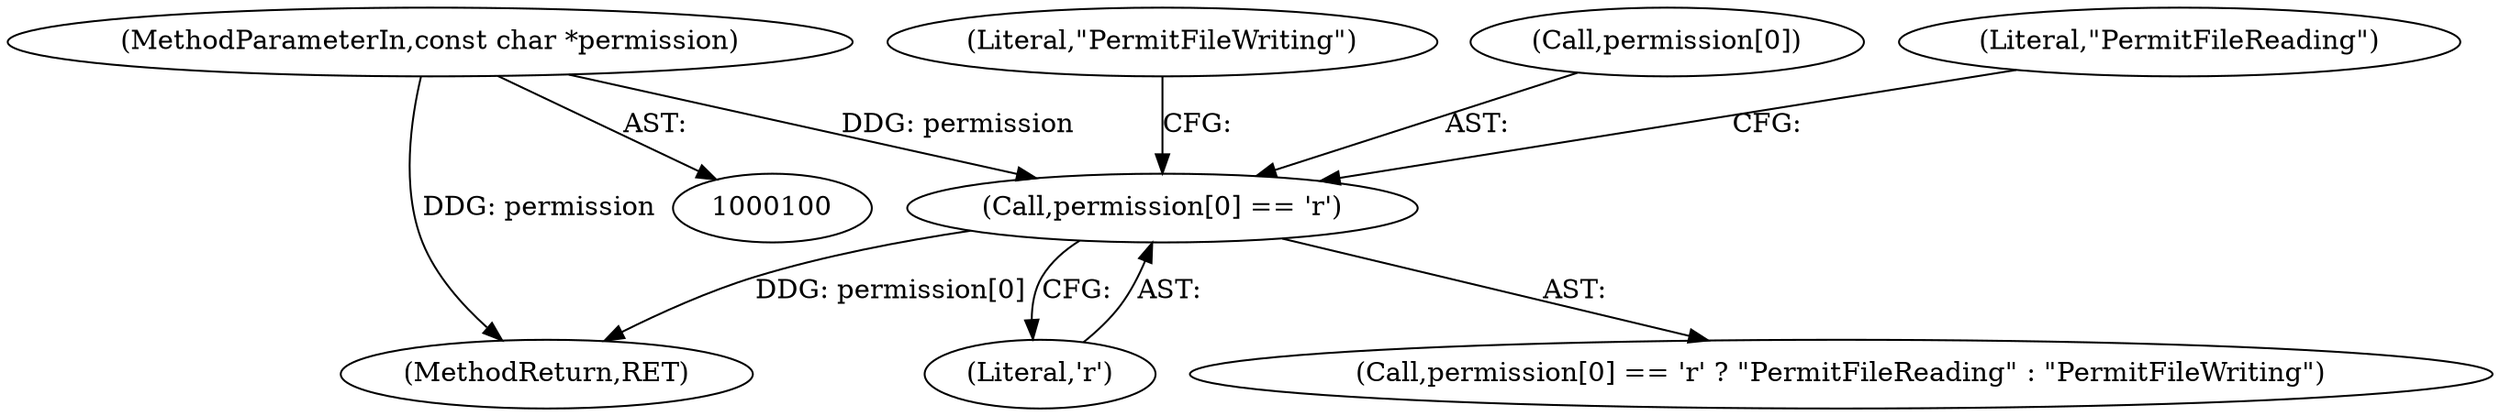 digraph "0_ghostscript_b60d50b7567369ad856cebe1efb6cd7dd2284219@array" {
"1000118" [label="(Call,permission[0] == 'r')"];
"1000104" [label="(MethodParameterIn,const char *permission)"];
"1000117" [label="(Call,permission[0] == 'r' ? \"PermitFileReading\" : \"PermitFileWriting\")"];
"1000124" [label="(Literal,\"PermitFileWriting\")"];
"1000169" [label="(MethodReturn,RET)"];
"1000104" [label="(MethodParameterIn,const char *permission)"];
"1000118" [label="(Call,permission[0] == 'r')"];
"1000119" [label="(Call,permission[0])"];
"1000122" [label="(Literal,'r')"];
"1000123" [label="(Literal,\"PermitFileReading\")"];
"1000118" -> "1000117"  [label="AST: "];
"1000118" -> "1000122"  [label="CFG: "];
"1000119" -> "1000118"  [label="AST: "];
"1000122" -> "1000118"  [label="AST: "];
"1000123" -> "1000118"  [label="CFG: "];
"1000124" -> "1000118"  [label="CFG: "];
"1000118" -> "1000169"  [label="DDG: permission[0]"];
"1000104" -> "1000118"  [label="DDG: permission"];
"1000104" -> "1000100"  [label="AST: "];
"1000104" -> "1000169"  [label="DDG: permission"];
}
